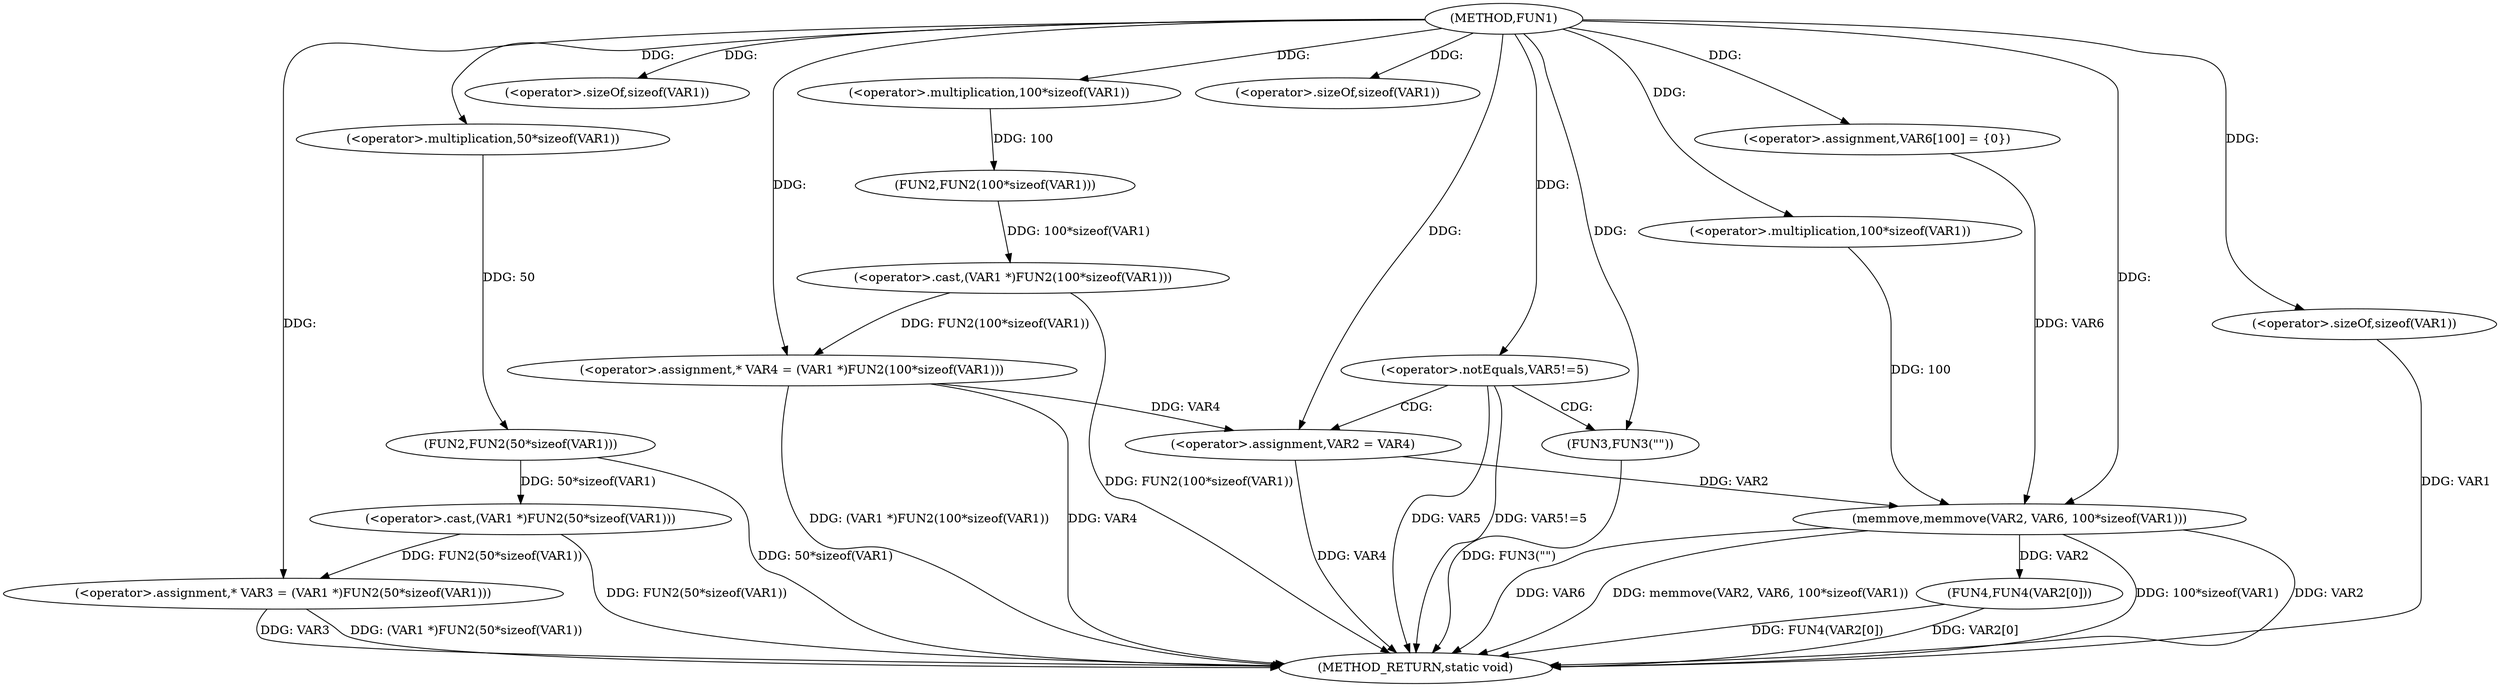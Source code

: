 digraph FUN1 {  
"1000100" [label = "(METHOD,FUN1)" ]
"1000150" [label = "(METHOD_RETURN,static void)" ]
"1000104" [label = "(<operator>.assignment,* VAR3 = (VAR1 *)FUN2(50*sizeof(VAR1)))" ]
"1000106" [label = "(<operator>.cast,(VAR1 *)FUN2(50*sizeof(VAR1)))" ]
"1000108" [label = "(FUN2,FUN2(50*sizeof(VAR1)))" ]
"1000109" [label = "(<operator>.multiplication,50*sizeof(VAR1))" ]
"1000111" [label = "(<operator>.sizeOf,sizeof(VAR1))" ]
"1000114" [label = "(<operator>.assignment,* VAR4 = (VAR1 *)FUN2(100*sizeof(VAR1)))" ]
"1000116" [label = "(<operator>.cast,(VAR1 *)FUN2(100*sizeof(VAR1)))" ]
"1000118" [label = "(FUN2,FUN2(100*sizeof(VAR1)))" ]
"1000119" [label = "(<operator>.multiplication,100*sizeof(VAR1))" ]
"1000121" [label = "(<operator>.sizeOf,sizeof(VAR1))" ]
"1000124" [label = "(<operator>.notEquals,VAR5!=5)" ]
"1000128" [label = "(FUN3,FUN3(\"\"))" ]
"1000132" [label = "(<operator>.assignment,VAR2 = VAR4)" ]
"1000137" [label = "(<operator>.assignment,VAR6[100] = {0})" ]
"1000139" [label = "(memmove,memmove(VAR2, VAR6, 100*sizeof(VAR1)))" ]
"1000142" [label = "(<operator>.multiplication,100*sizeof(VAR1))" ]
"1000144" [label = "(<operator>.sizeOf,sizeof(VAR1))" ]
"1000146" [label = "(FUN4,FUN4(VAR2[0]))" ]
  "1000139" -> "1000150"  [ label = "DDG: 100*sizeof(VAR1)"] 
  "1000124" -> "1000150"  [ label = "DDG: VAR5"] 
  "1000106" -> "1000150"  [ label = "DDG: FUN2(50*sizeof(VAR1))"] 
  "1000104" -> "1000150"  [ label = "DDG: VAR3"] 
  "1000139" -> "1000150"  [ label = "DDG: VAR2"] 
  "1000114" -> "1000150"  [ label = "DDG: VAR4"] 
  "1000116" -> "1000150"  [ label = "DDG: FUN2(100*sizeof(VAR1))"] 
  "1000144" -> "1000150"  [ label = "DDG: VAR1"] 
  "1000128" -> "1000150"  [ label = "DDG: FUN3(\"\")"] 
  "1000146" -> "1000150"  [ label = "DDG: FUN4(VAR2[0])"] 
  "1000124" -> "1000150"  [ label = "DDG: VAR5!=5"] 
  "1000139" -> "1000150"  [ label = "DDG: VAR6"] 
  "1000139" -> "1000150"  [ label = "DDG: memmove(VAR2, VAR6, 100*sizeof(VAR1))"] 
  "1000132" -> "1000150"  [ label = "DDG: VAR4"] 
  "1000146" -> "1000150"  [ label = "DDG: VAR2[0]"] 
  "1000114" -> "1000150"  [ label = "DDG: (VAR1 *)FUN2(100*sizeof(VAR1))"] 
  "1000104" -> "1000150"  [ label = "DDG: (VAR1 *)FUN2(50*sizeof(VAR1))"] 
  "1000108" -> "1000150"  [ label = "DDG: 50*sizeof(VAR1)"] 
  "1000106" -> "1000104"  [ label = "DDG: FUN2(50*sizeof(VAR1))"] 
  "1000100" -> "1000104"  [ label = "DDG: "] 
  "1000108" -> "1000106"  [ label = "DDG: 50*sizeof(VAR1)"] 
  "1000109" -> "1000108"  [ label = "DDG: 50"] 
  "1000100" -> "1000109"  [ label = "DDG: "] 
  "1000100" -> "1000111"  [ label = "DDG: "] 
  "1000116" -> "1000114"  [ label = "DDG: FUN2(100*sizeof(VAR1))"] 
  "1000100" -> "1000114"  [ label = "DDG: "] 
  "1000118" -> "1000116"  [ label = "DDG: 100*sizeof(VAR1)"] 
  "1000119" -> "1000118"  [ label = "DDG: 100"] 
  "1000100" -> "1000119"  [ label = "DDG: "] 
  "1000100" -> "1000121"  [ label = "DDG: "] 
  "1000100" -> "1000124"  [ label = "DDG: "] 
  "1000100" -> "1000128"  [ label = "DDG: "] 
  "1000114" -> "1000132"  [ label = "DDG: VAR4"] 
  "1000100" -> "1000132"  [ label = "DDG: "] 
  "1000100" -> "1000137"  [ label = "DDG: "] 
  "1000132" -> "1000139"  [ label = "DDG: VAR2"] 
  "1000100" -> "1000139"  [ label = "DDG: "] 
  "1000137" -> "1000139"  [ label = "DDG: VAR6"] 
  "1000142" -> "1000139"  [ label = "DDG: 100"] 
  "1000100" -> "1000142"  [ label = "DDG: "] 
  "1000100" -> "1000144"  [ label = "DDG: "] 
  "1000139" -> "1000146"  [ label = "DDG: VAR2"] 
  "1000124" -> "1000132"  [ label = "CDG: "] 
  "1000124" -> "1000128"  [ label = "CDG: "] 
}

